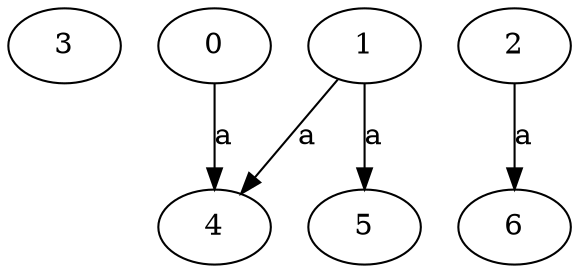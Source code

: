 strict digraph  {
3;
4;
0;
1;
5;
2;
6;
0 -> 4  [label=a];
1 -> 4  [label=a];
1 -> 5  [label=a];
2 -> 6  [label=a];
}
